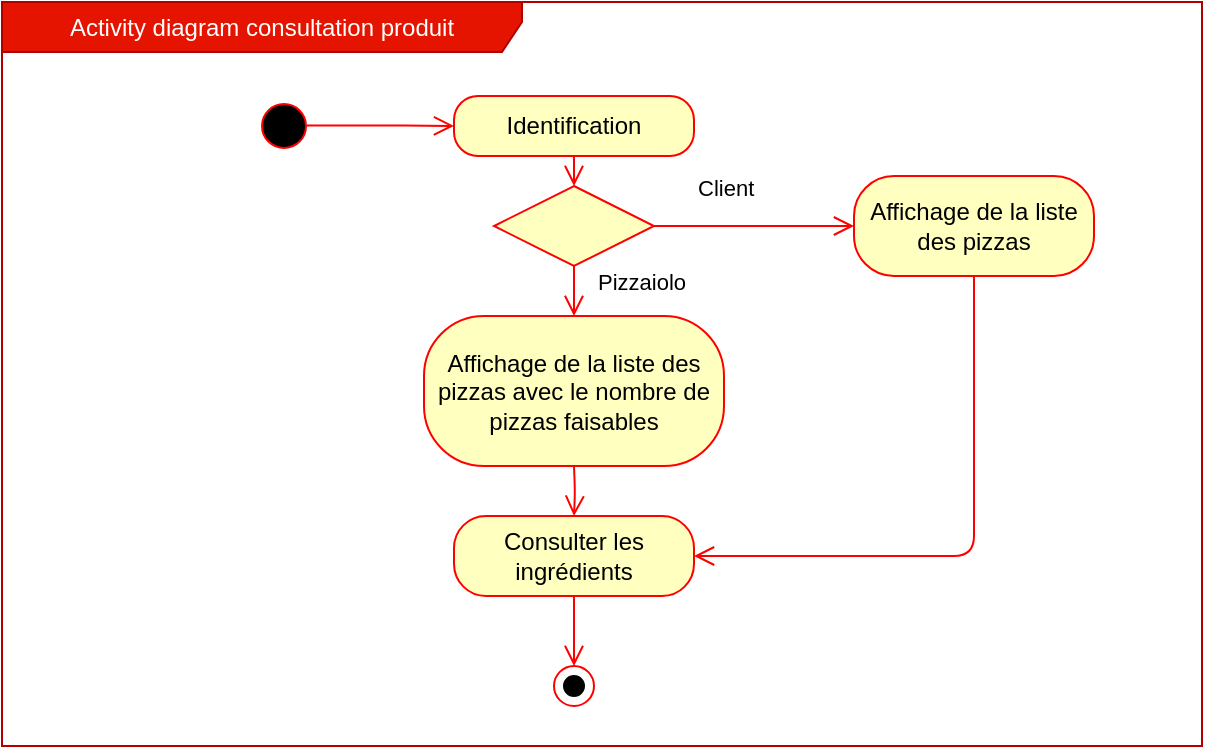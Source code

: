 <mxfile version="10.6.7" type="device"><diagram id="bk1wUUFO87uvk51wIPcs" name="Page-1"><mxGraphModel dx="895" dy="446" grid="1" gridSize="10" guides="1" tooltips="1" connect="1" arrows="1" fold="1" page="1" pageScale="1" pageWidth="1169" pageHeight="827" math="0" shadow="0"><root><mxCell id="0"/><mxCell id="1" parent="0"/><mxCell id="gRgdyudPvERmW0JFo_ff-80" value="Activity diagram consultation produit" style="shape=umlFrame;whiteSpace=wrap;html=1;labelBackgroundColor=none;strokeColor=#B20000;fillColor=#e51400;fontColor=#ffffff;width=260;height=25;" vertex="1" parent="1"><mxGeometry x="24" y="28" width="600" height="372" as="geometry"/></mxCell><mxCell id="gRgdyudPvERmW0JFo_ff-81" value="" style="ellipse;whiteSpace=wrap;html=1;aspect=fixed;strokeColor=#FF0000;" vertex="1" parent="1"><mxGeometry x="300" y="360" width="20" height="20" as="geometry"/></mxCell><mxCell id="gRgdyudPvERmW0JFo_ff-82" value="" style="ellipse;whiteSpace=wrap;html=1;aspect=fixed;labelBackgroundColor=#000000;fillColor=#000000;" vertex="1" parent="1"><mxGeometry x="305" y="365" width="10" height="10" as="geometry"/></mxCell><mxCell id="gRgdyudPvERmW0JFo_ff-83" value="" style="ellipse;html=1;shape=startState;fillColor=#000000;strokeColor=#ff0000;fontColor=#000000;" vertex="1" parent="1"><mxGeometry x="150" y="75" width="30" height="30" as="geometry"/></mxCell><mxCell id="gRgdyudPvERmW0JFo_ff-84" value="" style="edgeStyle=orthogonalEdgeStyle;html=1;verticalAlign=bottom;endArrow=open;endSize=8;strokeColor=#ff0000;entryX=0;entryY=0.5;entryDx=0;entryDy=0;exitX=0.868;exitY=0.491;exitDx=0;exitDy=0;exitPerimeter=0;" edge="1" parent="1" source="gRgdyudPvERmW0JFo_ff-83" target="gRgdyudPvERmW0JFo_ff-85"><mxGeometry relative="1" as="geometry"><mxPoint x="240" y="80" as="targetPoint"/><mxPoint x="180" y="85" as="sourcePoint"/></mxGeometry></mxCell><mxCell id="gRgdyudPvERmW0JFo_ff-85" value="Identification" style="rounded=1;whiteSpace=wrap;html=1;arcSize=40;fontColor=#000000;fillColor=#ffffc0;strokeColor=#ff0000;" vertex="1" parent="1"><mxGeometry x="250" y="75" width="120" height="30" as="geometry"/></mxCell><mxCell id="gRgdyudPvERmW0JFo_ff-86" value="" style="edgeStyle=orthogonalEdgeStyle;html=1;verticalAlign=bottom;endArrow=open;endSize=8;strokeColor=#ff0000;entryX=0.5;entryY=0;entryDx=0;entryDy=0;" edge="1" parent="1" source="gRgdyudPvERmW0JFo_ff-85" target="gRgdyudPvERmW0JFo_ff-87"><mxGeometry relative="1" as="geometry"><mxPoint x="310" y="165" as="targetPoint"/><Array as="points"/></mxGeometry></mxCell><mxCell id="gRgdyudPvERmW0JFo_ff-87" value="" style="rhombus;whiteSpace=wrap;html=1;fillColor=#ffffc0;strokeColor=#ff0000;" vertex="1" parent="1"><mxGeometry x="270" y="120" width="80" height="40" as="geometry"/></mxCell><mxCell id="gRgdyudPvERmW0JFo_ff-88" value="Client" style="edgeStyle=orthogonalEdgeStyle;html=1;align=left;verticalAlign=bottom;endArrow=open;endSize=8;strokeColor=#ff0000;" edge="1" parent="1" source="gRgdyudPvERmW0JFo_ff-87"><mxGeometry x="-0.6" y="10" relative="1" as="geometry"><mxPoint x="450" y="140" as="targetPoint"/><mxPoint as="offset"/></mxGeometry></mxCell><mxCell id="gRgdyudPvERmW0JFo_ff-89" value="&lt;span&gt;Pizzaiolo&lt;/span&gt;" style="edgeStyle=orthogonalEdgeStyle;html=1;align=left;verticalAlign=top;endArrow=open;endSize=8;strokeColor=#ff0000;labelBackgroundColor=none;" edge="1" parent="1" source="gRgdyudPvERmW0JFo_ff-87"><mxGeometry x="-1" y="11" relative="1" as="geometry"><mxPoint x="310" y="185" as="targetPoint"/><mxPoint x="-1" y="-5" as="offset"/></mxGeometry></mxCell><mxCell id="gRgdyudPvERmW0JFo_ff-90" value="Affichage de la liste des pizzas" style="rounded=1;whiteSpace=wrap;html=1;arcSize=40;fontColor=#000000;fillColor=#ffffc0;strokeColor=#ff0000;" vertex="1" parent="1"><mxGeometry x="450" y="115" width="120" height="50" as="geometry"/></mxCell><mxCell id="gRgdyudPvERmW0JFo_ff-92" value="&lt;span&gt;Affichage de la liste des pizzas avec le nombre de pizzas faisables&lt;/span&gt;" style="rounded=1;whiteSpace=wrap;html=1;arcSize=40;fontColor=#000000;fillColor=#ffffc0;strokeColor=#ff0000;" vertex="1" parent="1"><mxGeometry x="235" y="185" width="150" height="75" as="geometry"/></mxCell><mxCell id="gRgdyudPvERmW0JFo_ff-118" value="Consulter les ingrédients" style="rounded=1;whiteSpace=wrap;html=1;arcSize=40;fontColor=#000000;fillColor=#ffffc0;strokeColor=#ff0000;" vertex="1" parent="1"><mxGeometry x="250" y="285" width="120" height="40" as="geometry"/></mxCell><mxCell id="gRgdyudPvERmW0JFo_ff-120" value="" style="edgeStyle=orthogonalEdgeStyle;html=1;align=left;verticalAlign=top;endArrow=open;endSize=8;strokeColor=#ff0000;labelBackgroundColor=none;" edge="1" parent="1" target="gRgdyudPvERmW0JFo_ff-118"><mxGeometry x="-1" y="11" relative="1" as="geometry"><mxPoint x="320" y="195" as="targetPoint"/><mxPoint x="-1" y="-5" as="offset"/><mxPoint x="310" y="260" as="sourcePoint"/></mxGeometry></mxCell><mxCell id="gRgdyudPvERmW0JFo_ff-122" value="" style="edgeStyle=orthogonalEdgeStyle;html=1;align=left;verticalAlign=top;endArrow=open;endSize=8;strokeColor=#ff0000;labelBackgroundColor=none;exitX=0.5;exitY=1;exitDx=0;exitDy=0;entryX=1;entryY=0.5;entryDx=0;entryDy=0;" edge="1" parent="1" source="gRgdyudPvERmW0JFo_ff-90" target="gRgdyudPvERmW0JFo_ff-118"><mxGeometry x="-1" y="11" relative="1" as="geometry"><mxPoint x="320" y="295" as="targetPoint"/><mxPoint x="-1" y="-5" as="offset"/><mxPoint x="320" y="270" as="sourcePoint"/></mxGeometry></mxCell><mxCell id="gRgdyudPvERmW0JFo_ff-123" value="" style="edgeStyle=orthogonalEdgeStyle;html=1;align=left;verticalAlign=top;endArrow=open;endSize=8;strokeColor=#ff0000;labelBackgroundColor=none;entryX=0.5;entryY=0;entryDx=0;entryDy=0;" edge="1" parent="1" source="gRgdyudPvERmW0JFo_ff-118" target="gRgdyudPvERmW0JFo_ff-81"><mxGeometry x="-1" y="11" relative="1" as="geometry"><mxPoint x="320" y="295" as="targetPoint"/><mxPoint x="-1" y="-5" as="offset"/><mxPoint x="310" y="330" as="sourcePoint"/></mxGeometry></mxCell></root></mxGraphModel></diagram></mxfile>